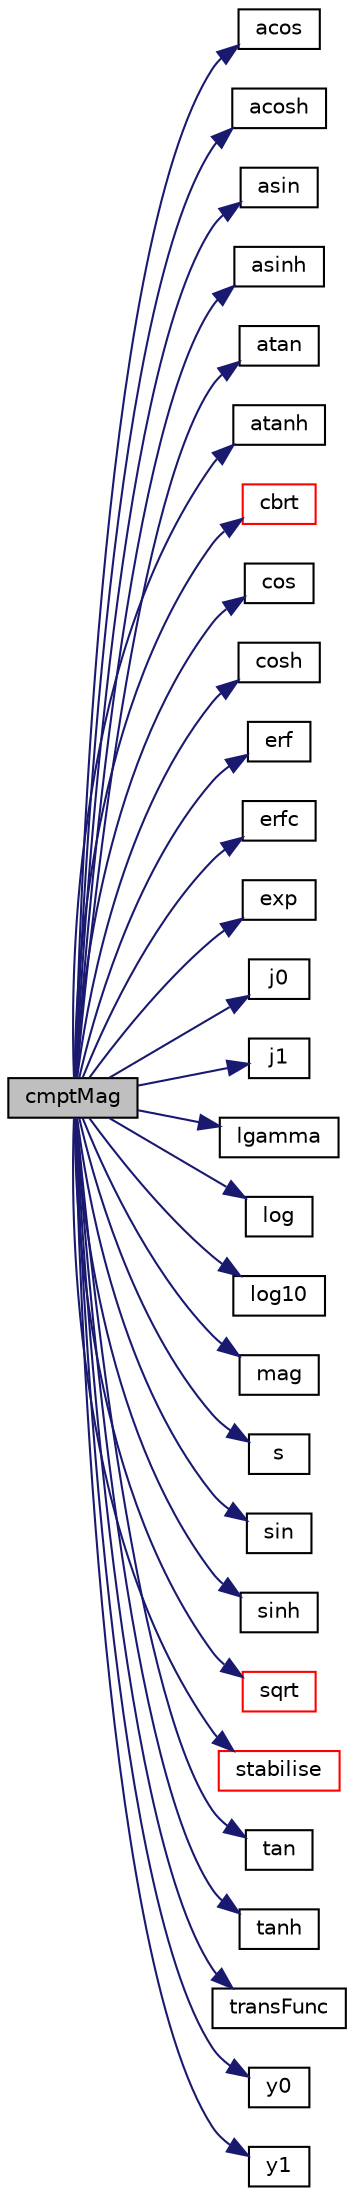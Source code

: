 digraph "cmptMag"
{
  bgcolor="transparent";
  edge [fontname="Helvetica",fontsize="10",labelfontname="Helvetica",labelfontsize="10"];
  node [fontname="Helvetica",fontsize="10",shape=record];
  rankdir="LR";
  Node1 [label="cmptMag",height=0.2,width=0.4,color="black", fillcolor="grey75", style="filled", fontcolor="black"];
  Node1 -> Node2 [color="midnightblue",fontsize="10",style="solid",fontname="Helvetica"];
  Node2 [label="acos",height=0.2,width=0.4,color="black",URL="$a10974.html#af1788b4e662ef398105742fd8bc861fc"];
  Node1 -> Node3 [color="midnightblue",fontsize="10",style="solid",fontname="Helvetica"];
  Node3 [label="acosh",height=0.2,width=0.4,color="black",URL="$a10974.html#a7ee7684456285ef2d4ad2bfc1acc70eb"];
  Node1 -> Node4 [color="midnightblue",fontsize="10",style="solid",fontname="Helvetica"];
  Node4 [label="asin",height=0.2,width=0.4,color="black",URL="$a10974.html#a0f833aaca51130190a5001a7e5392f8a"];
  Node1 -> Node5 [color="midnightblue",fontsize="10",style="solid",fontname="Helvetica"];
  Node5 [label="asinh",height=0.2,width=0.4,color="black",URL="$a10974.html#afc919e4571e2718bd0928d9fe9fe05d9"];
  Node1 -> Node6 [color="midnightblue",fontsize="10",style="solid",fontname="Helvetica"];
  Node6 [label="atan",height=0.2,width=0.4,color="black",URL="$a10974.html#ad6eae891a1f3036557375a5820d2aedd"];
  Node1 -> Node7 [color="midnightblue",fontsize="10",style="solid",fontname="Helvetica"];
  Node7 [label="atanh",height=0.2,width=0.4,color="black",URL="$a10974.html#ab0b04d3c17f60b6d0e1b94965732788a"];
  Node1 -> Node8 [color="midnightblue",fontsize="10",style="solid",fontname="Helvetica"];
  Node8 [label="cbrt",height=0.2,width=0.4,color="red",URL="$a10974.html#aca0b7feea326c0e1e9e04078a319d019"];
  Node1 -> Node9 [color="midnightblue",fontsize="10",style="solid",fontname="Helvetica"];
  Node9 [label="cos",height=0.2,width=0.4,color="black",URL="$a10974.html#aebb41a148f7cf44b63e12f69e487e49f"];
  Node1 -> Node10 [color="midnightblue",fontsize="10",style="solid",fontname="Helvetica"];
  Node10 [label="cosh",height=0.2,width=0.4,color="black",URL="$a10974.html#a3932d96c91c4cd6e04cf952338e7b5db"];
  Node1 -> Node11 [color="midnightblue",fontsize="10",style="solid",fontname="Helvetica"];
  Node11 [label="erf",height=0.2,width=0.4,color="black",URL="$a10974.html#a4ca8212bed8b44f128676f95c4d62bf3"];
  Node1 -> Node12 [color="midnightblue",fontsize="10",style="solid",fontname="Helvetica"];
  Node12 [label="erfc",height=0.2,width=0.4,color="black",URL="$a10974.html#a0bf32f01fb2ed3b691fdcd0bd8b182df"];
  Node1 -> Node13 [color="midnightblue",fontsize="10",style="solid",fontname="Helvetica"];
  Node13 [label="exp",height=0.2,width=0.4,color="black",URL="$a10974.html#a12bca6c677fcf0977532179c3cb9bb89"];
  Node1 -> Node14 [color="midnightblue",fontsize="10",style="solid",fontname="Helvetica"];
  Node14 [label="j0",height=0.2,width=0.4,color="black",URL="$a10974.html#af49d6e159102d039821a05477b87e44e"];
  Node1 -> Node15 [color="midnightblue",fontsize="10",style="solid",fontname="Helvetica"];
  Node15 [label="j1",height=0.2,width=0.4,color="black",URL="$a10974.html#a2c78c31adb3b8f2a95560d188aecdbec"];
  Node1 -> Node16 [color="midnightblue",fontsize="10",style="solid",fontname="Helvetica"];
  Node16 [label="lgamma",height=0.2,width=0.4,color="black",URL="$a10974.html#a26ec6e5e1885acc36bdb70464a4d694e"];
  Node1 -> Node17 [color="midnightblue",fontsize="10",style="solid",fontname="Helvetica"];
  Node17 [label="log",height=0.2,width=0.4,color="black",URL="$a10974.html#a6e89590da9859ad497977e08f110d4b5"];
  Node1 -> Node18 [color="midnightblue",fontsize="10",style="solid",fontname="Helvetica"];
  Node18 [label="log10",height=0.2,width=0.4,color="black",URL="$a10974.html#a58a2d0da0179f2ae967ab96f82818a3b"];
  Node1 -> Node19 [color="midnightblue",fontsize="10",style="solid",fontname="Helvetica"];
  Node19 [label="mag",height=0.2,width=0.4,color="black",URL="$a10974.html#a929da2a3fdcf3dacbbe0487d3a330dae"];
  Node1 -> Node20 [color="midnightblue",fontsize="10",style="solid",fontname="Helvetica"];
  Node20 [label="s",height=0.2,width=0.4,color="black",URL="$a04381.html#a6d6b99210a64ad23792eb7a3b0411c42"];
  Node1 -> Node21 [color="midnightblue",fontsize="10",style="solid",fontname="Helvetica"];
  Node21 [label="sin",height=0.2,width=0.4,color="black",URL="$a10974.html#a4517d680df5510934705011b30dcefa6"];
  Node1 -> Node22 [color="midnightblue",fontsize="10",style="solid",fontname="Helvetica"];
  Node22 [label="sinh",height=0.2,width=0.4,color="black",URL="$a10974.html#a529b9d349b19d5d174fb59f2596f8c43"];
  Node1 -> Node23 [color="midnightblue",fontsize="10",style="solid",fontname="Helvetica"];
  Node23 [label="sqrt",height=0.2,width=0.4,color="red",URL="$a10974.html#a8616bd62eebf2342a80222fecb1bda71"];
  Node1 -> Node24 [color="midnightblue",fontsize="10",style="solid",fontname="Helvetica"];
  Node24 [label="stabilise",height=0.2,width=0.4,color="red",URL="$a10974.html#a1f3543a73e4e73c68a5d03e4dba703dd"];
  Node1 -> Node25 [color="midnightblue",fontsize="10",style="solid",fontname="Helvetica"];
  Node25 [label="tan",height=0.2,width=0.4,color="black",URL="$a10974.html#a18940c864aa0256e0d61061dbfe23243"];
  Node1 -> Node26 [color="midnightblue",fontsize="10",style="solid",fontname="Helvetica"];
  Node26 [label="tanh",height=0.2,width=0.4,color="black",URL="$a10974.html#a495b8b73fde3fbf83457f43628cc4087"];
  Node1 -> Node27 [color="midnightblue",fontsize="10",style="solid",fontname="Helvetica"];
  Node27 [label="transFunc",height=0.2,width=0.4,color="black",URL="$a10974.html#af73e78c8f973b2e6d85c8934dfee2b68"];
  Node1 -> Node28 [color="midnightblue",fontsize="10",style="solid",fontname="Helvetica"];
  Node28 [label="y0",height=0.2,width=0.4,color="black",URL="$a10974.html#a30cc5927b23ad62902bfeab8cc64ef1b"];
  Node1 -> Node29 [color="midnightblue",fontsize="10",style="solid",fontname="Helvetica"];
  Node29 [label="y1",height=0.2,width=0.4,color="black",URL="$a10974.html#a7e98eb36b7cdbd7648def4d7b3fbe0a7"];
}
